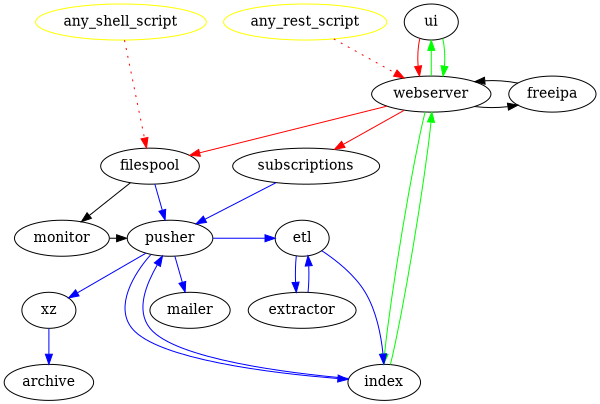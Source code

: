 digraph oss_mini {

size="4,4"
ui -> webserver -> {subscriptions filespool} [color="red"]
webserver -> freeipa -> webserver
index -> webserver -> ui -> webserver -> index [color="green"]
filespool -> monitor -> pusher
{subscriptions filespool} -> pusher -> {etl xz mailer} [color="blue"]
pusher -> index -> pusher [color="blue"]
xz -> archive  [color="blue"]
etl -> extractor -> etl -> index [color="blue"]
{rank=same; subscriptions filespool}
{rank=same; monitor pusher etl}
{rank=max; archive index}
{rank=same; archive index}
{rank=same; webserver freeipa}
any_shell_script [color="yellow"]
any_shell_script -> filespool [style="dotted" color="red"]
any_rest_script [color="yellow"]
any_rest_script -> webserver [style="dotted" color="red"]
{rank=same; any_shell_script any_rest_script}

}
